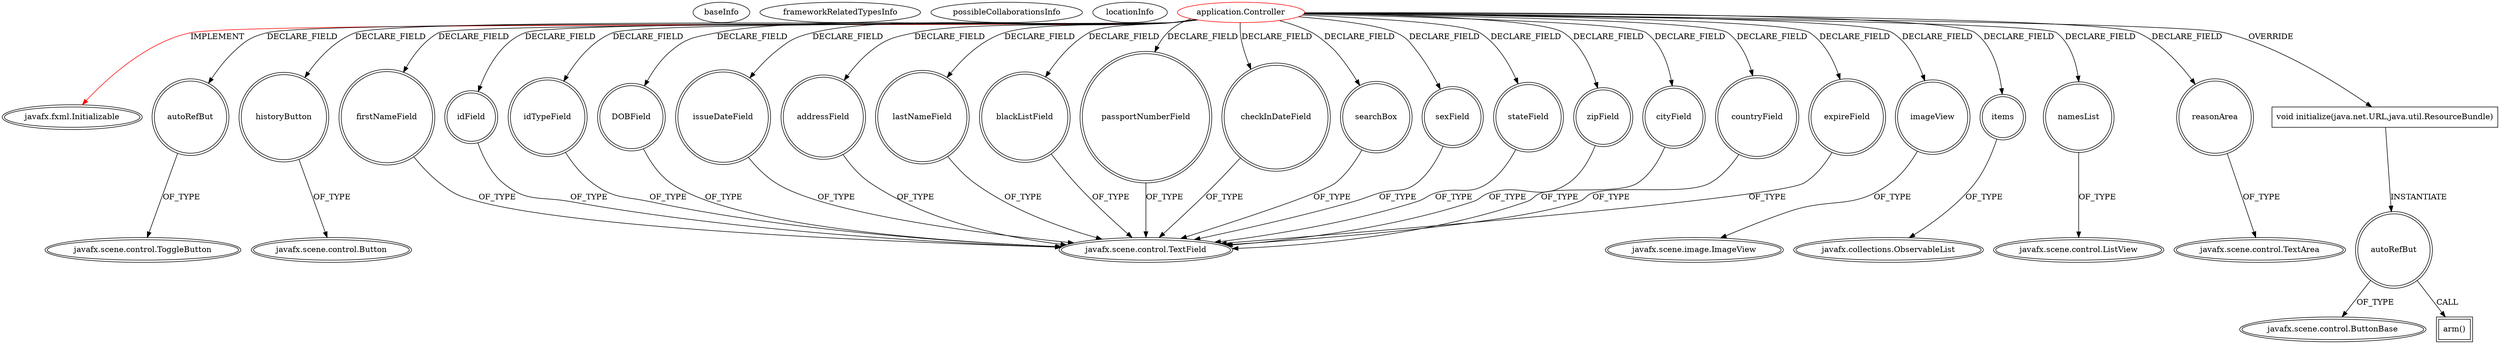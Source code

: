 digraph {
baseInfo[graphId=2592,category="extension_graph",isAnonymous=false,possibleRelation=false]
frameworkRelatedTypesInfo[0="javafx.fxml.Initializable"]
possibleCollaborationsInfo[]
locationInfo[projectName="ducknoise-TTI-Scanner",filePath="/ducknoise-TTI-Scanner/TTI-Scanner-master/TTI_Scanner/src/application/Controller.java",contextSignature="Controller",graphId="2592"]
0[label="application.Controller",vertexType="ROOT_CLIENT_CLASS_DECLARATION",isFrameworkType=false,color=red]
1[label="javafx.fxml.Initializable",vertexType="FRAMEWORK_INTERFACE_TYPE",isFrameworkType=true,peripheries=2]
2[label="DOBField",vertexType="FIELD_DECLARATION",isFrameworkType=true,peripheries=2,shape=circle]
3[label="javafx.scene.control.TextField",vertexType="FRAMEWORK_CLASS_TYPE",isFrameworkType=true,peripheries=2]
4[label="addressField",vertexType="FIELD_DECLARATION",isFrameworkType=true,peripheries=2,shape=circle]
6[label="autoRefBut",vertexType="FIELD_DECLARATION",isFrameworkType=true,peripheries=2,shape=circle]
7[label="javafx.scene.control.ToggleButton",vertexType="FRAMEWORK_CLASS_TYPE",isFrameworkType=true,peripheries=2]
8[label="blackListField",vertexType="FIELD_DECLARATION",isFrameworkType=true,peripheries=2,shape=circle]
10[label="checkInDateField",vertexType="FIELD_DECLARATION",isFrameworkType=true,peripheries=2,shape=circle]
12[label="cityField",vertexType="FIELD_DECLARATION",isFrameworkType=true,peripheries=2,shape=circle]
14[label="countryField",vertexType="FIELD_DECLARATION",isFrameworkType=true,peripheries=2,shape=circle]
16[label="expireField",vertexType="FIELD_DECLARATION",isFrameworkType=true,peripheries=2,shape=circle]
18[label="firstNameField",vertexType="FIELD_DECLARATION",isFrameworkType=true,peripheries=2,shape=circle]
20[label="historyButton",vertexType="FIELD_DECLARATION",isFrameworkType=true,peripheries=2,shape=circle]
21[label="javafx.scene.control.Button",vertexType="FRAMEWORK_CLASS_TYPE",isFrameworkType=true,peripheries=2]
22[label="idField",vertexType="FIELD_DECLARATION",isFrameworkType=true,peripheries=2,shape=circle]
24[label="idTypeField",vertexType="FIELD_DECLARATION",isFrameworkType=true,peripheries=2,shape=circle]
26[label="imageView",vertexType="FIELD_DECLARATION",isFrameworkType=true,peripheries=2,shape=circle]
27[label="javafx.scene.image.ImageView",vertexType="FRAMEWORK_CLASS_TYPE",isFrameworkType=true,peripheries=2]
28[label="issueDateField",vertexType="FIELD_DECLARATION",isFrameworkType=true,peripheries=2,shape=circle]
30[label="items",vertexType="FIELD_DECLARATION",isFrameworkType=true,peripheries=2,shape=circle]
31[label="javafx.collections.ObservableList",vertexType="FRAMEWORK_INTERFACE_TYPE",isFrameworkType=true,peripheries=2]
32[label="lastNameField",vertexType="FIELD_DECLARATION",isFrameworkType=true,peripheries=2,shape=circle]
34[label="namesList",vertexType="FIELD_DECLARATION",isFrameworkType=true,peripheries=2,shape=circle]
35[label="javafx.scene.control.ListView",vertexType="FRAMEWORK_CLASS_TYPE",isFrameworkType=true,peripheries=2]
36[label="passportNumberField",vertexType="FIELD_DECLARATION",isFrameworkType=true,peripheries=2,shape=circle]
38[label="reasonArea",vertexType="FIELD_DECLARATION",isFrameworkType=true,peripheries=2,shape=circle]
39[label="javafx.scene.control.TextArea",vertexType="FRAMEWORK_CLASS_TYPE",isFrameworkType=true,peripheries=2]
40[label="searchBox",vertexType="FIELD_DECLARATION",isFrameworkType=true,peripheries=2,shape=circle]
42[label="sexField",vertexType="FIELD_DECLARATION",isFrameworkType=true,peripheries=2,shape=circle]
44[label="stateField",vertexType="FIELD_DECLARATION",isFrameworkType=true,peripheries=2,shape=circle]
46[label="zipField",vertexType="FIELD_DECLARATION",isFrameworkType=true,peripheries=2,shape=circle]
48[label="void initialize(java.net.URL,java.util.ResourceBundle)",vertexType="OVERRIDING_METHOD_DECLARATION",isFrameworkType=false,shape=box]
49[label="autoRefBut",vertexType="VARIABLE_EXPRESION",isFrameworkType=true,peripheries=2,shape=circle]
51[label="javafx.scene.control.ButtonBase",vertexType="FRAMEWORK_CLASS_TYPE",isFrameworkType=true,peripheries=2]
50[label="arm()",vertexType="INSIDE_CALL",isFrameworkType=true,peripheries=2,shape=box]
0->1[label="IMPLEMENT",color=red]
0->2[label="DECLARE_FIELD"]
2->3[label="OF_TYPE"]
0->4[label="DECLARE_FIELD"]
4->3[label="OF_TYPE"]
0->6[label="DECLARE_FIELD"]
6->7[label="OF_TYPE"]
0->8[label="DECLARE_FIELD"]
8->3[label="OF_TYPE"]
0->10[label="DECLARE_FIELD"]
10->3[label="OF_TYPE"]
0->12[label="DECLARE_FIELD"]
12->3[label="OF_TYPE"]
0->14[label="DECLARE_FIELD"]
14->3[label="OF_TYPE"]
0->16[label="DECLARE_FIELD"]
16->3[label="OF_TYPE"]
0->18[label="DECLARE_FIELD"]
18->3[label="OF_TYPE"]
0->20[label="DECLARE_FIELD"]
20->21[label="OF_TYPE"]
0->22[label="DECLARE_FIELD"]
22->3[label="OF_TYPE"]
0->24[label="DECLARE_FIELD"]
24->3[label="OF_TYPE"]
0->26[label="DECLARE_FIELD"]
26->27[label="OF_TYPE"]
0->28[label="DECLARE_FIELD"]
28->3[label="OF_TYPE"]
0->30[label="DECLARE_FIELD"]
30->31[label="OF_TYPE"]
0->32[label="DECLARE_FIELD"]
32->3[label="OF_TYPE"]
0->34[label="DECLARE_FIELD"]
34->35[label="OF_TYPE"]
0->36[label="DECLARE_FIELD"]
36->3[label="OF_TYPE"]
0->38[label="DECLARE_FIELD"]
38->39[label="OF_TYPE"]
0->40[label="DECLARE_FIELD"]
40->3[label="OF_TYPE"]
0->42[label="DECLARE_FIELD"]
42->3[label="OF_TYPE"]
0->44[label="DECLARE_FIELD"]
44->3[label="OF_TYPE"]
0->46[label="DECLARE_FIELD"]
46->3[label="OF_TYPE"]
0->48[label="OVERRIDE"]
48->49[label="INSTANTIATE"]
49->51[label="OF_TYPE"]
49->50[label="CALL"]
}
